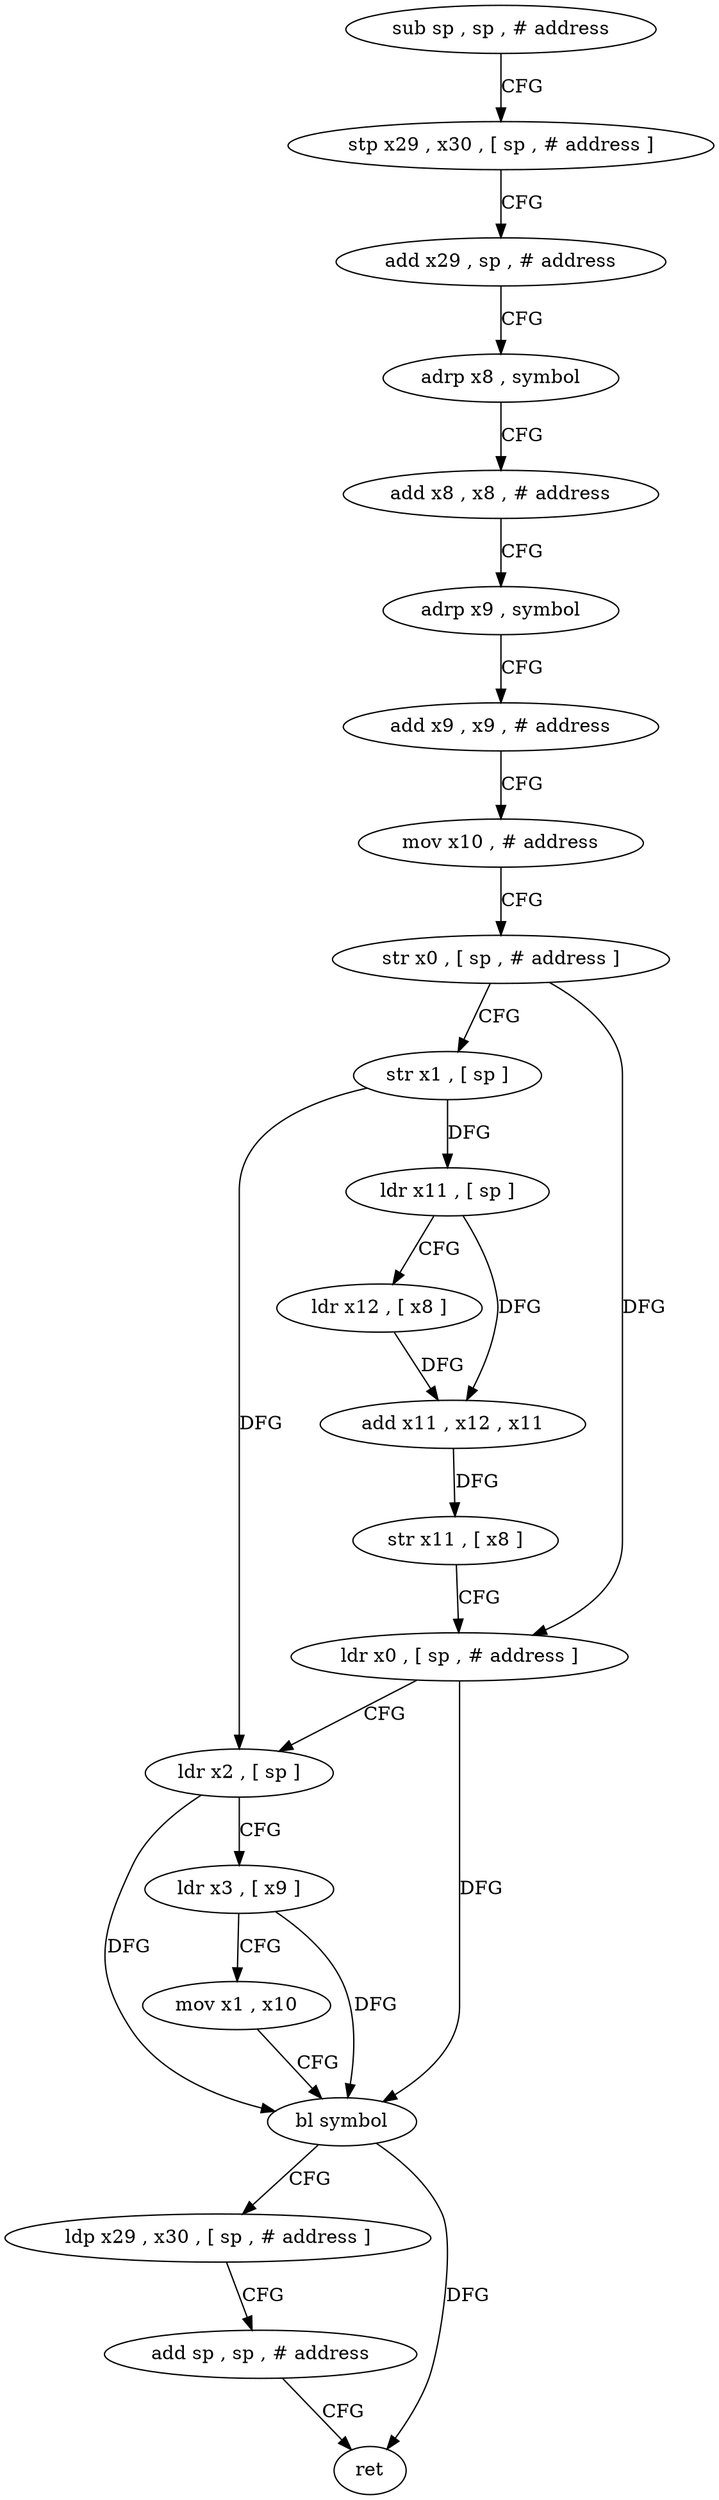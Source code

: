 digraph "func" {
"4231656" [label = "sub sp , sp , # address" ]
"4231660" [label = "stp x29 , x30 , [ sp , # address ]" ]
"4231664" [label = "add x29 , sp , # address" ]
"4231668" [label = "adrp x8 , symbol" ]
"4231672" [label = "add x8 , x8 , # address" ]
"4231676" [label = "adrp x9 , symbol" ]
"4231680" [label = "add x9 , x9 , # address" ]
"4231684" [label = "mov x10 , # address" ]
"4231688" [label = "str x0 , [ sp , # address ]" ]
"4231692" [label = "str x1 , [ sp ]" ]
"4231696" [label = "ldr x11 , [ sp ]" ]
"4231700" [label = "ldr x12 , [ x8 ]" ]
"4231704" [label = "add x11 , x12 , x11" ]
"4231708" [label = "str x11 , [ x8 ]" ]
"4231712" [label = "ldr x0 , [ sp , # address ]" ]
"4231716" [label = "ldr x2 , [ sp ]" ]
"4231720" [label = "ldr x3 , [ x9 ]" ]
"4231724" [label = "mov x1 , x10" ]
"4231728" [label = "bl symbol" ]
"4231732" [label = "ldp x29 , x30 , [ sp , # address ]" ]
"4231736" [label = "add sp , sp , # address" ]
"4231740" [label = "ret" ]
"4231656" -> "4231660" [ label = "CFG" ]
"4231660" -> "4231664" [ label = "CFG" ]
"4231664" -> "4231668" [ label = "CFG" ]
"4231668" -> "4231672" [ label = "CFG" ]
"4231672" -> "4231676" [ label = "CFG" ]
"4231676" -> "4231680" [ label = "CFG" ]
"4231680" -> "4231684" [ label = "CFG" ]
"4231684" -> "4231688" [ label = "CFG" ]
"4231688" -> "4231692" [ label = "CFG" ]
"4231688" -> "4231712" [ label = "DFG" ]
"4231692" -> "4231696" [ label = "DFG" ]
"4231692" -> "4231716" [ label = "DFG" ]
"4231696" -> "4231700" [ label = "CFG" ]
"4231696" -> "4231704" [ label = "DFG" ]
"4231700" -> "4231704" [ label = "DFG" ]
"4231704" -> "4231708" [ label = "DFG" ]
"4231708" -> "4231712" [ label = "CFG" ]
"4231712" -> "4231716" [ label = "CFG" ]
"4231712" -> "4231728" [ label = "DFG" ]
"4231716" -> "4231720" [ label = "CFG" ]
"4231716" -> "4231728" [ label = "DFG" ]
"4231720" -> "4231724" [ label = "CFG" ]
"4231720" -> "4231728" [ label = "DFG" ]
"4231724" -> "4231728" [ label = "CFG" ]
"4231728" -> "4231732" [ label = "CFG" ]
"4231728" -> "4231740" [ label = "DFG" ]
"4231732" -> "4231736" [ label = "CFG" ]
"4231736" -> "4231740" [ label = "CFG" ]
}
